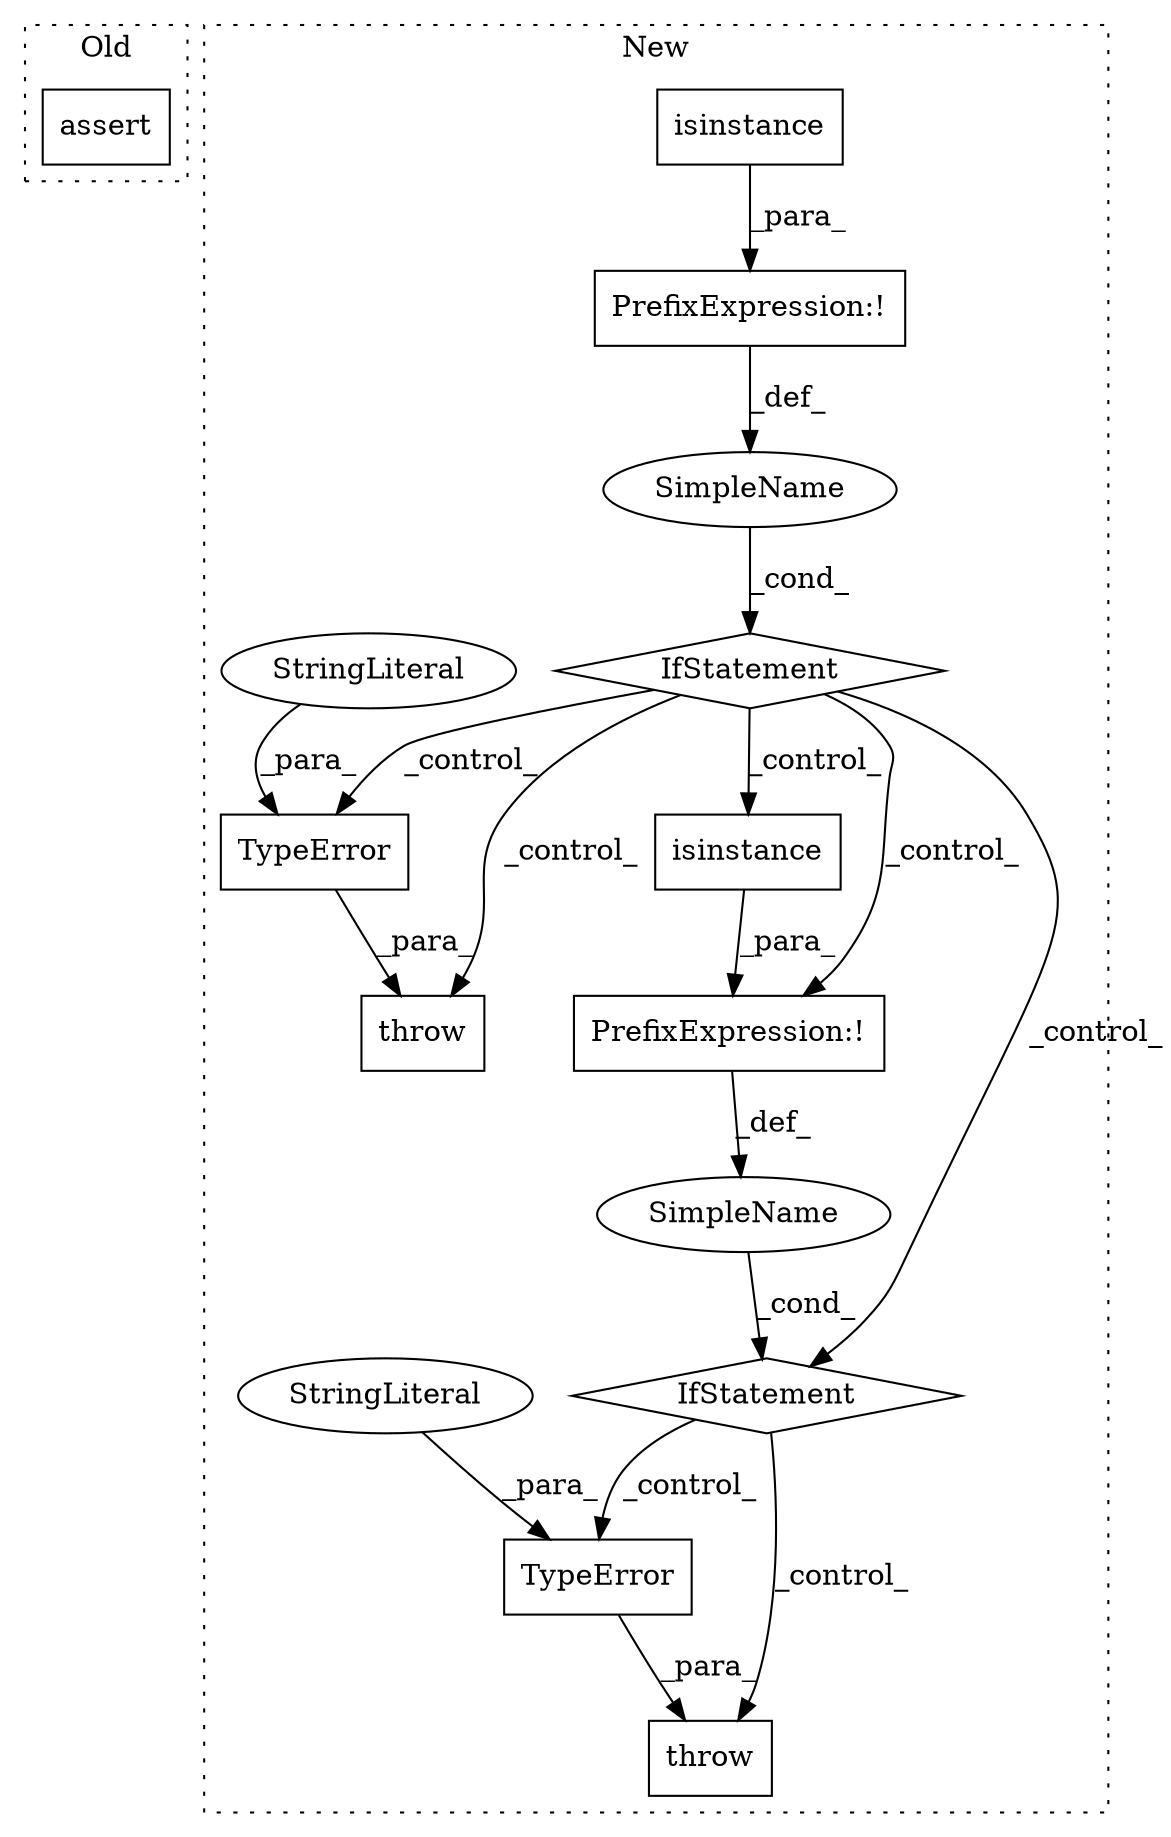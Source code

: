 digraph G {
subgraph cluster0 {
1 [label="assert" a="6" s="25715" l="7" shape="box"];
label = "Old";
style="dotted";
}
subgraph cluster1 {
2 [label="isinstance" a="32" s="25677,25722" l="11,2" shape="box"];
3 [label="IfStatement" a="25" s="25672,25724" l="4,2" shape="diamond"];
4 [label="throw" a="53" s="25896" l="6" shape="box"];
5 [label="SimpleName" a="42" s="" l="" shape="ellipse"];
6 [label="PrefixExpression:!" a="38" s="25676" l="1" shape="box"];
7 [label="TypeError" a="32" s="25902,25983" l="10,1" shape="box"];
8 [label="StringLiteral" a="45" s="25912" l="71" shape="ellipse"];
9 [label="IfStatement" a="25" s="25996,26049" l="4,2" shape="diamond"];
10 [label="SimpleName" a="42" s="" l="" shape="ellipse"];
11 [label="throw" a="53" s="26059" l="6" shape="box"];
12 [label="TypeError" a="32" s="26065,26146" l="10,1" shape="box"];
13 [label="StringLiteral" a="45" s="26075" l="71" shape="ellipse"];
14 [label="PrefixExpression:!" a="38" s="26000" l="1" shape="box"];
15 [label="isinstance" a="32" s="26001,26047" l="11,2" shape="box"];
label = "New";
style="dotted";
}
2 -> 6 [label="_para_"];
3 -> 14 [label="_control_"];
3 -> 7 [label="_control_"];
3 -> 4 [label="_control_"];
3 -> 15 [label="_control_"];
3 -> 9 [label="_control_"];
5 -> 3 [label="_cond_"];
6 -> 5 [label="_def_"];
7 -> 4 [label="_para_"];
8 -> 7 [label="_para_"];
9 -> 12 [label="_control_"];
9 -> 11 [label="_control_"];
10 -> 9 [label="_cond_"];
12 -> 11 [label="_para_"];
13 -> 12 [label="_para_"];
14 -> 10 [label="_def_"];
15 -> 14 [label="_para_"];
}